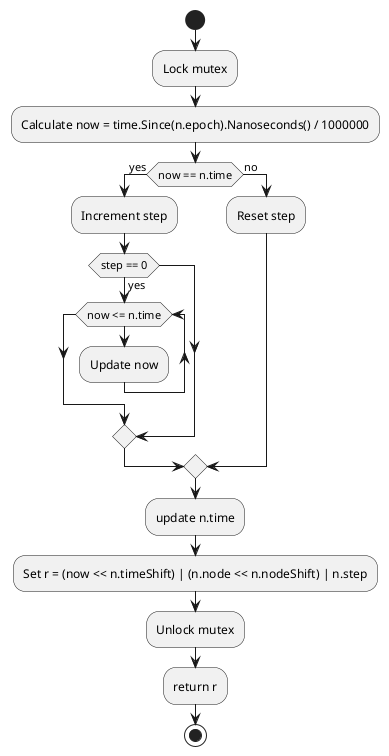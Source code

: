 @startuml
start
:Lock mutex;
:Calculate now = time.Since(n.epoch).Nanoseconds() / 1000000;
if (now == n.time) then (yes)
    :Increment step;
    if (step == 0) then (yes)
        while (now <= n.time)
            :Update now;
        endwhile
    endif
else (no)
    :Reset step;
endif
:update n.time;
:Set r = (now << n.timeShift) | (n.node << n.nodeShift) | n.step;
:Unlock mutex;
:return r;
stop
@enduml